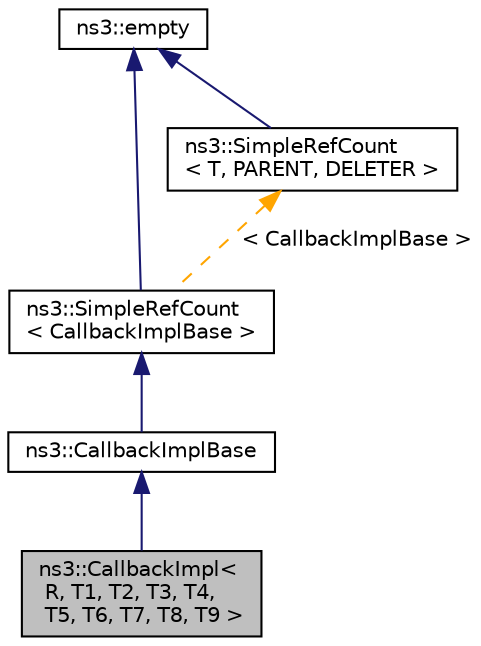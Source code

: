 digraph "ns3::CallbackImpl&lt; R, T1, T2, T3, T4, T5, T6, T7, T8, T9 &gt;"
{
 // LATEX_PDF_SIZE
  edge [fontname="Helvetica",fontsize="10",labelfontname="Helvetica",labelfontsize="10"];
  node [fontname="Helvetica",fontsize="10",shape=record];
  Node1 [label="ns3::CallbackImpl\<\l R, T1, T2, T3, T4,\l T5, T6, T7, T8, T9 \>",height=0.2,width=0.4,color="black", fillcolor="grey75", style="filled", fontcolor="black",tooltip="The unqualified CallbackImpl class."];
  Node2 -> Node1 [dir="back",color="midnightblue",fontsize="10",style="solid",fontname="Helvetica"];
  Node2 [label="ns3::CallbackImplBase",height=0.2,width=0.4,color="black", fillcolor="white", style="filled",URL="$classns3_1_1_callback_impl_base.html",tooltip="Abstract base class for CallbackImpl Provides reference counting and equality test."];
  Node3 -> Node2 [dir="back",color="midnightblue",fontsize="10",style="solid",fontname="Helvetica"];
  Node3 [label="ns3::SimpleRefCount\l\< CallbackImplBase \>",height=0.2,width=0.4,color="black", fillcolor="white", style="filled",URL="$classns3_1_1_simple_ref_count.html",tooltip=" "];
  Node4 -> Node3 [dir="back",color="midnightblue",fontsize="10",style="solid",fontname="Helvetica"];
  Node4 [label="ns3::empty",height=0.2,width=0.4,color="black", fillcolor="white", style="filled",URL="$classns3_1_1empty.html",tooltip="make Callback use a separate empty type"];
  Node5 -> Node3 [dir="back",color="orange",fontsize="10",style="dashed",label=" \< CallbackImplBase \>" ,fontname="Helvetica"];
  Node5 [label="ns3::SimpleRefCount\l\< T, PARENT, DELETER \>",height=0.2,width=0.4,color="black", fillcolor="white", style="filled",URL="$classns3_1_1_simple_ref_count.html",tooltip="A template-based reference counting class."];
  Node4 -> Node5 [dir="back",color="midnightblue",fontsize="10",style="solid",fontname="Helvetica"];
}

